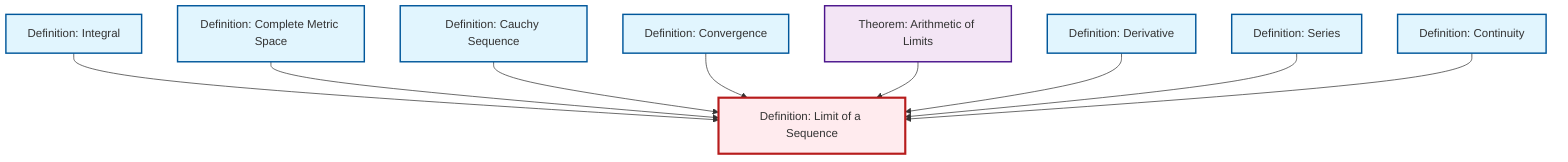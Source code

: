 graph TD
    classDef definition fill:#e1f5fe,stroke:#01579b,stroke-width:2px
    classDef theorem fill:#f3e5f5,stroke:#4a148c,stroke-width:2px
    classDef axiom fill:#fff3e0,stroke:#e65100,stroke-width:2px
    classDef example fill:#e8f5e9,stroke:#1b5e20,stroke-width:2px
    classDef current fill:#ffebee,stroke:#b71c1c,stroke-width:3px
    def-complete-metric-space["Definition: Complete Metric Space"]:::definition
    def-convergence["Definition: Convergence"]:::definition
    def-cauchy-sequence["Definition: Cauchy Sequence"]:::definition
    def-integral["Definition: Integral"]:::definition
    def-series["Definition: Series"]:::definition
    def-limit["Definition: Limit of a Sequence"]:::definition
    thm-limit-arithmetic["Theorem: Arithmetic of Limits"]:::theorem
    def-continuity["Definition: Continuity"]:::definition
    def-derivative["Definition: Derivative"]:::definition
    def-integral --> def-limit
    def-complete-metric-space --> def-limit
    def-cauchy-sequence --> def-limit
    def-convergence --> def-limit
    thm-limit-arithmetic --> def-limit
    def-derivative --> def-limit
    def-series --> def-limit
    def-continuity --> def-limit
    class def-limit current
